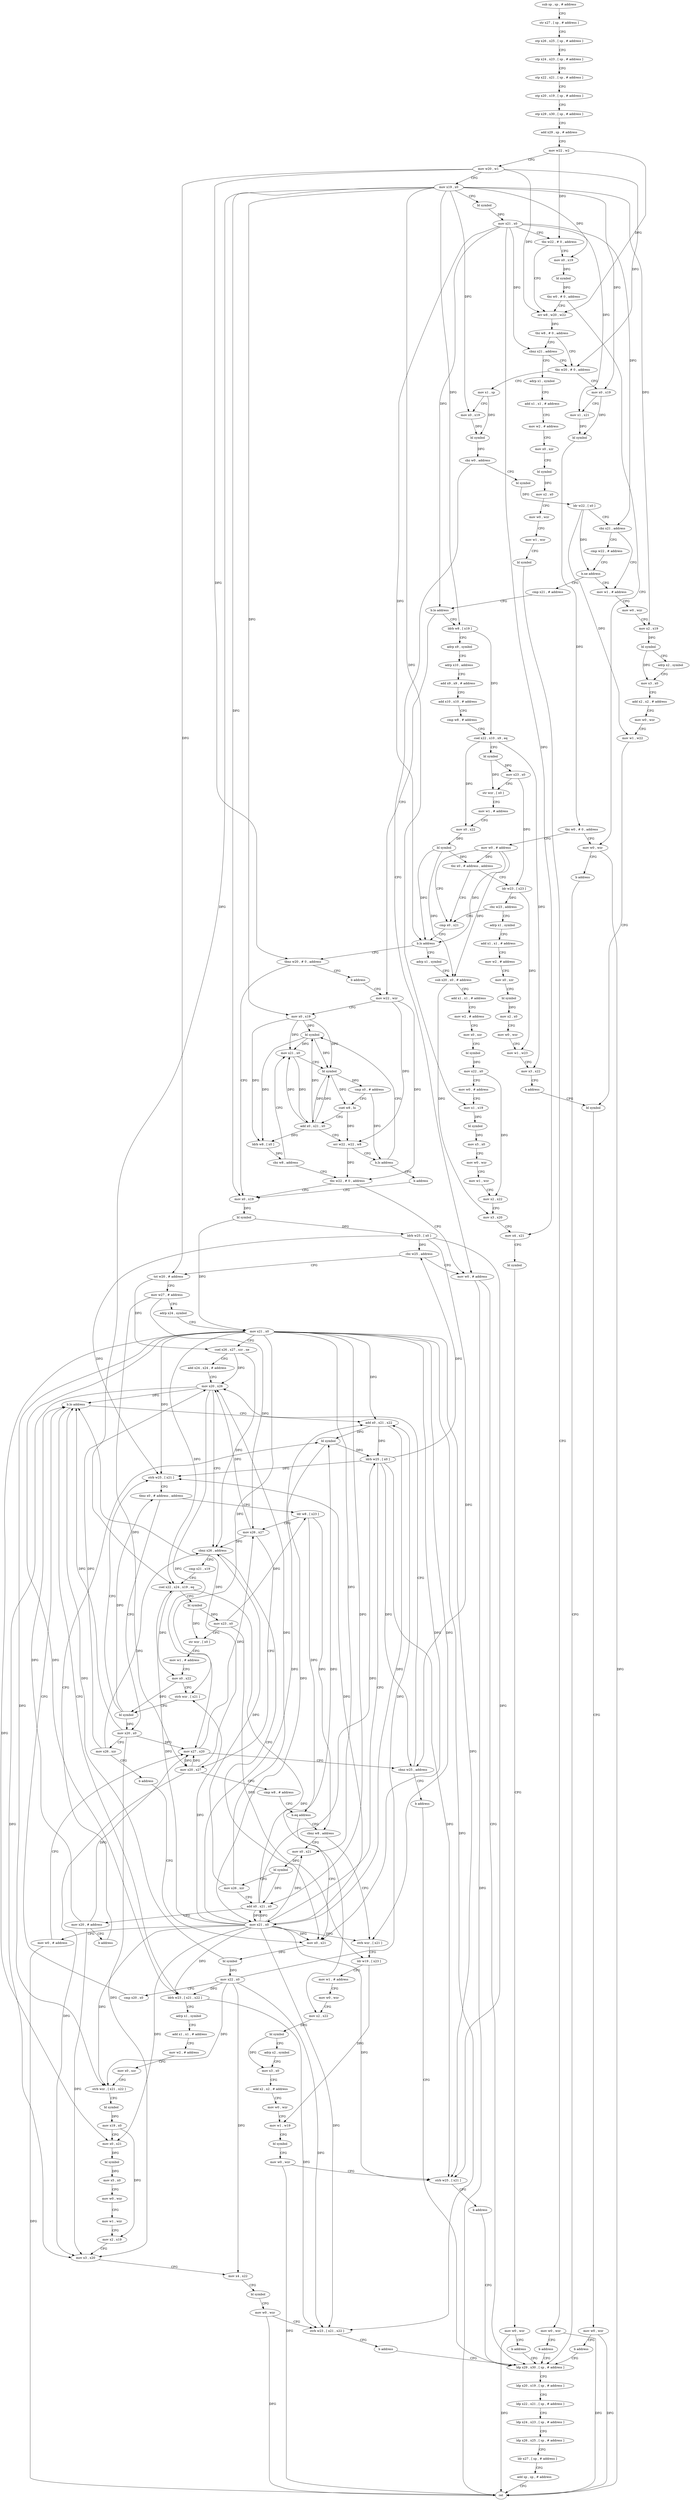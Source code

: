 digraph "func" {
"4200580" [label = "sub sp , sp , # address" ]
"4200584" [label = "str x27 , [ sp , # address ]" ]
"4200588" [label = "stp x26 , x25 , [ sp , # address ]" ]
"4200592" [label = "stp x24 , x23 , [ sp , # address ]" ]
"4200596" [label = "stp x22 , x21 , [ sp , # address ]" ]
"4200600" [label = "stp x20 , x19 , [ sp , # address ]" ]
"4200604" [label = "stp x29 , x30 , [ sp , # address ]" ]
"4200608" [label = "add x29 , sp , # address" ]
"4200612" [label = "mov w22 , w2" ]
"4200616" [label = "mov w20 , w1" ]
"4200620" [label = "mov x19 , x0" ]
"4200624" [label = "bl symbol" ]
"4200628" [label = "mov x21 , x0" ]
"4200632" [label = "tbz w22 , # 0 , address" ]
"4200648" [label = "orr w8 , w20 , w22" ]
"4200636" [label = "mov x0 , x19" ]
"4200652" [label = "tbz w8 , # 0 , address" ]
"4200704" [label = "tbz w20 , # 0 , address" ]
"4200656" [label = "cbnz x21 , address" ]
"4200640" [label = "bl symbol" ]
"4200644" [label = "tbz w0 , # 0 , address" ]
"4200744" [label = "mov w0 , wzr" ]
"4200752" [label = "mov x1 , sp" ]
"4200708" [label = "mov x0 , x19" ]
"4200660" [label = "adrp x1 , symbol" ]
"4200748" [label = "b address" ]
"4201288" [label = "ldp x29 , x30 , [ sp , # address ]" ]
"4200756" [label = "mov x0 , x19" ]
"4200760" [label = "bl symbol" ]
"4200764" [label = "cbz w0 , address" ]
"4201284" [label = "mov w0 , # address" ]
"4200768" [label = "bl symbol" ]
"4200712" [label = "mov x1 , x21" ]
"4200716" [label = "bl symbol" ]
"4200720" [label = "tbz w0 , # 0 , address" ]
"4200724" [label = "mov w0 , # address" ]
"4200664" [label = "add x1 , x1 , # address" ]
"4200668" [label = "mov w2 , # address" ]
"4200672" [label = "mov x0 , xzr" ]
"4200676" [label = "bl symbol" ]
"4200680" [label = "mov x2 , x0" ]
"4200684" [label = "mov w0 , wzr" ]
"4200688" [label = "mov w1 , wzr" ]
"4200692" [label = "bl symbol" ]
"4200696" [label = "mov w0 , wzr" ]
"4200700" [label = "b address" ]
"4201292" [label = "ldp x20 , x19 , [ sp , # address ]" ]
"4201296" [label = "ldp x22 , x21 , [ sp , # address ]" ]
"4201300" [label = "ldp x24 , x23 , [ sp , # address ]" ]
"4201304" [label = "ldp x26 , x25 , [ sp , # address ]" ]
"4201308" [label = "ldr x27 , [ sp , # address ]" ]
"4201312" [label = "add sp , sp , # address" ]
"4201316" [label = "ret" ]
"4200772" [label = "ldr w22 , [ x0 ]" ]
"4200776" [label = "cbz x21 , address" ]
"4200900" [label = "mov w1 , # address" ]
"4200780" [label = "cmp w22 , # address" ]
"4200728" [label = "cmp x0 , x21" ]
"4200904" [label = "mov w0 , wzr" ]
"4200908" [label = "mov x2 , x19" ]
"4200912" [label = "bl symbol" ]
"4200916" [label = "adrp x2 , symbol" ]
"4200920" [label = "mov x3 , x0" ]
"4200924" [label = "add x2 , x2 , # address" ]
"4200928" [label = "mov w0 , wzr" ]
"4200932" [label = "mov w1 , w22" ]
"4200936" [label = "bl symbol" ]
"4200784" [label = "b.ne address" ]
"4200788" [label = "cmp x21 , # address" ]
"4200948" [label = "adrp x1 , symbol" ]
"4200952" [label = "sub x20 , x0 , # address" ]
"4200956" [label = "add x1 , x1 , # address" ]
"4200960" [label = "mov w2 , # address" ]
"4200964" [label = "mov x0 , xzr" ]
"4200968" [label = "bl symbol" ]
"4200972" [label = "mov x22 , x0" ]
"4200976" [label = "mov w0 , # address" ]
"4200980" [label = "mov x1 , x19" ]
"4200984" [label = "bl symbol" ]
"4200988" [label = "mov x5 , x0" ]
"4200992" [label = "mov w0 , wzr" ]
"4200996" [label = "mov w1 , wzr" ]
"4201000" [label = "mov x2 , x22" ]
"4201004" [label = "mov x3 , x20" ]
"4201008" [label = "mov x4 , x21" ]
"4201012" [label = "bl symbol" ]
"4201016" [label = "mov w0 , wzr" ]
"4201020" [label = "b address" ]
"4200736" [label = "tbnz w20 , # 0 , address" ]
"4201080" [label = "mov x0 , x19" ]
"4200740" [label = "b address" ]
"4200792" [label = "b.lo address" ]
"4201024" [label = "mov w22 , wzr" ]
"4200796" [label = "ldrb w8 , [ x19 ]" ]
"4201084" [label = "bl symbol" ]
"4201088" [label = "ldrb w25 , [ x0 ]" ]
"4201092" [label = "cbz w25 , address" ]
"4201096" [label = "tst w20 , # address" ]
"4201028" [label = "mov x0 , x19" ]
"4201032" [label = "bl symbol" ]
"4200800" [label = "adrp x9 , symbol" ]
"4200804" [label = "adrp x10 , address" ]
"4200808" [label = "add x9 , x9 , # address" ]
"4200812" [label = "add x10 , x10 , # address" ]
"4200816" [label = "cmp w8 , # address" ]
"4200820" [label = "csel x22 , x10 , x9 , eq" ]
"4200824" [label = "bl symbol" ]
"4200828" [label = "mov x23 , x0" ]
"4200832" [label = "str wzr , [ x0 ]" ]
"4200836" [label = "mov w1 , # address" ]
"4200840" [label = "mov x0 , x22" ]
"4200844" [label = "bl symbol" ]
"4200848" [label = "tbz x0 , # address , address" ]
"4200852" [label = "ldr w23 , [ x23 ]" ]
"4201100" [label = "mov w27 , # address" ]
"4201104" [label = "adrp x24 , symbol" ]
"4201108" [label = "mov x21 , x0" ]
"4201112" [label = "csel x26 , x27 , xzr , ne" ]
"4201116" [label = "add x24 , x24 , # address" ]
"4201120" [label = "mov x20 , x26" ]
"4201076" [label = "tbz w22 , # 0 , address" ]
"4201044" [label = "mov x21 , x0" ]
"4201048" [label = "bl symbol" ]
"4201052" [label = "cmp x0 , # address" ]
"4201056" [label = "cset w8 , hi" ]
"4201060" [label = "add x0 , x21 , x0" ]
"4201064" [label = "orr w22 , w22 , w8" ]
"4201068" [label = "b.ls address" ]
"4201072" [label = "b address" ]
"4200732" [label = "b.ls address" ]
"4200856" [label = "cbz w23 , address" ]
"4200860" [label = "adrp x1 , symbol" ]
"4201232" [label = "mov x0 , x21" ]
"4201236" [label = "bl symbol" ]
"4201240" [label = "mov x22 , x0" ]
"4201244" [label = "cmp x20 , x0" ]
"4201248" [label = "b.lo address" ]
"4201320" [label = "ldrb w23 , [ x21 , x22 ]" ]
"4201252" [label = "add x0 , x21 , x22" ]
"4201128" [label = "cmp x21 , x19" ]
"4201132" [label = "csel x22 , x24 , x19 , eq" ]
"4201136" [label = "bl symbol" ]
"4201140" [label = "mov x23 , x0" ]
"4201144" [label = "str wzr , [ x0 ]" ]
"4201148" [label = "mov w1 , # address" ]
"4201152" [label = "mov x0 , x22" ]
"4201156" [label = "strb wzr , [ x21 ]" ]
"4201160" [label = "bl symbol" ]
"4201164" [label = "strb w25 , [ x21 ]" ]
"4201168" [label = "tbnz x0 , # address , address" ]
"4201184" [label = "ldr w8 , [ x23 ]" ]
"4201172" [label = "mov x20 , x0" ]
"4201036" [label = "ldrb w8 , [ x0 ]" ]
"4201040" [label = "cbz w8 , address" ]
"4200864" [label = "add x1 , x1 , # address" ]
"4200868" [label = "mov w2 , # address" ]
"4200872" [label = "mov x0 , xzr" ]
"4200876" [label = "bl symbol" ]
"4200880" [label = "mov x2 , x0" ]
"4200884" [label = "mov w0 , wzr" ]
"4200888" [label = "mov w1 , w23" ]
"4200892" [label = "mov x3 , x22" ]
"4200896" [label = "b address" ]
"4201324" [label = "adrp x1 , symbol" ]
"4201328" [label = "add x1 , x1 , # address" ]
"4201332" [label = "mov w2 , # address" ]
"4201336" [label = "mov x0 , xzr" ]
"4201340" [label = "strb wzr , [ x21 , x22 ]" ]
"4201344" [label = "bl symbol" ]
"4201348" [label = "mov x19 , x0" ]
"4201352" [label = "mov x0 , x21" ]
"4201356" [label = "bl symbol" ]
"4201360" [label = "mov x5 , x0" ]
"4201364" [label = "mov w0 , wzr" ]
"4201368" [label = "mov w1 , wzr" ]
"4201372" [label = "mov x2 , x19" ]
"4201376" [label = "mov x3 , x20" ]
"4201380" [label = "mov x4 , x22" ]
"4201384" [label = "bl symbol" ]
"4201388" [label = "mov w0 , wzr" ]
"4201392" [label = "strb w23 , [ x21 , x22 ]" ]
"4201396" [label = "b address" ]
"4201256" [label = "bl symbol" ]
"4201188" [label = "mov x26 , x27" ]
"4201192" [label = "mov x20 , x27" ]
"4201196" [label = "cmp w8 , # address" ]
"4201200" [label = "b.eq address" ]
"4201204" [label = "cbnz w8 , address" ]
"4201176" [label = "mov x26 , xzr" ]
"4201180" [label = "b address" ]
"4200940" [label = "mov w0 , wzr" ]
"4200944" [label = "b address" ]
"4201124" [label = "cbnz x26 , address" ]
"4201280" [label = "b address" ]
"4201400" [label = "strb wzr , [ x21 ]" ]
"4201208" [label = "mov x0 , x21" ]
"4201404" [label = "ldr w19 , [ x23 ]" ]
"4201408" [label = "mov w1 , # address" ]
"4201412" [label = "mov w0 , wzr" ]
"4201416" [label = "mov x2 , x22" ]
"4201420" [label = "bl symbol" ]
"4201424" [label = "adrp x2 , symbol" ]
"4201428" [label = "mov x3 , x0" ]
"4201432" [label = "add x2 , x2 , # address" ]
"4201436" [label = "mov w0 , wzr" ]
"4201440" [label = "mov w1 , w19" ]
"4201444" [label = "bl symbol" ]
"4201448" [label = "mov w0 , wzr" ]
"4201452" [label = "strb w25 , [ x21 ]" ]
"4201456" [label = "b address" ]
"4201212" [label = "bl symbol" ]
"4201216" [label = "mov x26 , xzr" ]
"4201220" [label = "add x0 , x21 , x0" ]
"4201224" [label = "mov x20 , # address" ]
"4201228" [label = "b address" ]
"4201260" [label = "ldrb w25 , [ x0 ]" ]
"4201264" [label = "mov x21 , x0" ]
"4201268" [label = "mov w0 , # address" ]
"4201272" [label = "mov x27 , x20" ]
"4201276" [label = "cbnz w25 , address" ]
"4200580" -> "4200584" [ label = "CFG" ]
"4200584" -> "4200588" [ label = "CFG" ]
"4200588" -> "4200592" [ label = "CFG" ]
"4200592" -> "4200596" [ label = "CFG" ]
"4200596" -> "4200600" [ label = "CFG" ]
"4200600" -> "4200604" [ label = "CFG" ]
"4200604" -> "4200608" [ label = "CFG" ]
"4200608" -> "4200612" [ label = "CFG" ]
"4200612" -> "4200616" [ label = "CFG" ]
"4200612" -> "4200632" [ label = "DFG" ]
"4200612" -> "4200648" [ label = "DFG" ]
"4200616" -> "4200620" [ label = "CFG" ]
"4200616" -> "4200648" [ label = "DFG" ]
"4200616" -> "4200704" [ label = "DFG" ]
"4200616" -> "4200736" [ label = "DFG" ]
"4200616" -> "4201096" [ label = "DFG" ]
"4200620" -> "4200624" [ label = "CFG" ]
"4200620" -> "4200636" [ label = "DFG" ]
"4200620" -> "4200756" [ label = "DFG" ]
"4200620" -> "4200708" [ label = "DFG" ]
"4200620" -> "4200908" [ label = "DFG" ]
"4200620" -> "4200980" [ label = "DFG" ]
"4200620" -> "4201028" [ label = "DFG" ]
"4200620" -> "4200796" [ label = "DFG" ]
"4200620" -> "4201080" [ label = "DFG" ]
"4200620" -> "4201132" [ label = "DFG" ]
"4200624" -> "4200628" [ label = "DFG" ]
"4200628" -> "4200632" [ label = "CFG" ]
"4200628" -> "4200656" [ label = "DFG" ]
"4200628" -> "4200712" [ label = "DFG" ]
"4200628" -> "4200776" [ label = "DFG" ]
"4200628" -> "4200732" [ label = "DFG" ]
"4200628" -> "4200792" [ label = "DFG" ]
"4200628" -> "4201008" [ label = "DFG" ]
"4200632" -> "4200648" [ label = "CFG" ]
"4200632" -> "4200636" [ label = "CFG" ]
"4200648" -> "4200652" [ label = "DFG" ]
"4200636" -> "4200640" [ label = "DFG" ]
"4200652" -> "4200704" [ label = "CFG" ]
"4200652" -> "4200656" [ label = "CFG" ]
"4200704" -> "4200752" [ label = "CFG" ]
"4200704" -> "4200708" [ label = "CFG" ]
"4200656" -> "4200704" [ label = "CFG" ]
"4200656" -> "4200660" [ label = "CFG" ]
"4200640" -> "4200644" [ label = "DFG" ]
"4200644" -> "4200744" [ label = "CFG" ]
"4200644" -> "4200648" [ label = "CFG" ]
"4200744" -> "4200748" [ label = "CFG" ]
"4200744" -> "4201316" [ label = "DFG" ]
"4200752" -> "4200756" [ label = "CFG" ]
"4200752" -> "4200760" [ label = "DFG" ]
"4200708" -> "4200712" [ label = "CFG" ]
"4200708" -> "4200716" [ label = "DFG" ]
"4200660" -> "4200664" [ label = "CFG" ]
"4200748" -> "4201288" [ label = "CFG" ]
"4201288" -> "4201292" [ label = "CFG" ]
"4200756" -> "4200760" [ label = "DFG" ]
"4200760" -> "4200764" [ label = "DFG" ]
"4200764" -> "4201284" [ label = "CFG" ]
"4200764" -> "4200768" [ label = "CFG" ]
"4201284" -> "4201288" [ label = "CFG" ]
"4201284" -> "4201316" [ label = "DFG" ]
"4200768" -> "4200772" [ label = "DFG" ]
"4200712" -> "4200716" [ label = "DFG" ]
"4200716" -> "4200720" [ label = "DFG" ]
"4200720" -> "4200744" [ label = "CFG" ]
"4200720" -> "4200724" [ label = "CFG" ]
"4200724" -> "4200728" [ label = "CFG" ]
"4200724" -> "4200732" [ label = "DFG" ]
"4200724" -> "4200952" [ label = "DFG" ]
"4200724" -> "4200848" [ label = "DFG" ]
"4200664" -> "4200668" [ label = "CFG" ]
"4200668" -> "4200672" [ label = "CFG" ]
"4200672" -> "4200676" [ label = "CFG" ]
"4200676" -> "4200680" [ label = "DFG" ]
"4200680" -> "4200684" [ label = "CFG" ]
"4200684" -> "4200688" [ label = "CFG" ]
"4200688" -> "4200692" [ label = "CFG" ]
"4200692" -> "4200696" [ label = "CFG" ]
"4200696" -> "4200700" [ label = "CFG" ]
"4200696" -> "4201316" [ label = "DFG" ]
"4200700" -> "4201288" [ label = "CFG" ]
"4201292" -> "4201296" [ label = "CFG" ]
"4201296" -> "4201300" [ label = "CFG" ]
"4201300" -> "4201304" [ label = "CFG" ]
"4201304" -> "4201308" [ label = "CFG" ]
"4201308" -> "4201312" [ label = "CFG" ]
"4201312" -> "4201316" [ label = "CFG" ]
"4200772" -> "4200776" [ label = "CFG" ]
"4200772" -> "4200932" [ label = "DFG" ]
"4200772" -> "4200784" [ label = "DFG" ]
"4200776" -> "4200900" [ label = "CFG" ]
"4200776" -> "4200780" [ label = "CFG" ]
"4200900" -> "4200904" [ label = "CFG" ]
"4200780" -> "4200784" [ label = "CFG" ]
"4200728" -> "4200732" [ label = "CFG" ]
"4200904" -> "4200908" [ label = "CFG" ]
"4200908" -> "4200912" [ label = "DFG" ]
"4200912" -> "4200916" [ label = "CFG" ]
"4200912" -> "4200920" [ label = "DFG" ]
"4200916" -> "4200920" [ label = "CFG" ]
"4200920" -> "4200924" [ label = "CFG" ]
"4200924" -> "4200928" [ label = "CFG" ]
"4200928" -> "4200932" [ label = "CFG" ]
"4200932" -> "4200936" [ label = "CFG" ]
"4200936" -> "4200940" [ label = "CFG" ]
"4200784" -> "4200900" [ label = "CFG" ]
"4200784" -> "4200788" [ label = "CFG" ]
"4200788" -> "4200792" [ label = "CFG" ]
"4200948" -> "4200952" [ label = "CFG" ]
"4200952" -> "4200956" [ label = "CFG" ]
"4200952" -> "4201004" [ label = "DFG" ]
"4200956" -> "4200960" [ label = "CFG" ]
"4200960" -> "4200964" [ label = "CFG" ]
"4200964" -> "4200968" [ label = "CFG" ]
"4200968" -> "4200972" [ label = "DFG" ]
"4200972" -> "4200976" [ label = "CFG" ]
"4200972" -> "4201000" [ label = "DFG" ]
"4200976" -> "4200980" [ label = "CFG" ]
"4200980" -> "4200984" [ label = "DFG" ]
"4200984" -> "4200988" [ label = "DFG" ]
"4200988" -> "4200992" [ label = "CFG" ]
"4200992" -> "4200996" [ label = "CFG" ]
"4200996" -> "4201000" [ label = "CFG" ]
"4201000" -> "4201004" [ label = "CFG" ]
"4201004" -> "4201008" [ label = "CFG" ]
"4201008" -> "4201012" [ label = "CFG" ]
"4201012" -> "4201016" [ label = "CFG" ]
"4201016" -> "4201020" [ label = "CFG" ]
"4201016" -> "4201316" [ label = "DFG" ]
"4201020" -> "4201288" [ label = "CFG" ]
"4200736" -> "4201080" [ label = "CFG" ]
"4200736" -> "4200740" [ label = "CFG" ]
"4201080" -> "4201084" [ label = "DFG" ]
"4200740" -> "4201024" [ label = "CFG" ]
"4200792" -> "4201024" [ label = "CFG" ]
"4200792" -> "4200796" [ label = "CFG" ]
"4201024" -> "4201028" [ label = "CFG" ]
"4201024" -> "4201076" [ label = "DFG" ]
"4201024" -> "4201064" [ label = "DFG" ]
"4200796" -> "4200800" [ label = "CFG" ]
"4200796" -> "4200820" [ label = "DFG" ]
"4201084" -> "4201088" [ label = "DFG" ]
"4201084" -> "4201108" [ label = "DFG" ]
"4201088" -> "4201092" [ label = "DFG" ]
"4201088" -> "4201276" [ label = "DFG" ]
"4201088" -> "4201164" [ label = "DFG" ]
"4201088" -> "4201452" [ label = "DFG" ]
"4201092" -> "4201284" [ label = "CFG" ]
"4201092" -> "4201096" [ label = "CFG" ]
"4201096" -> "4201100" [ label = "CFG" ]
"4201096" -> "4201112" [ label = "DFG" ]
"4201028" -> "4201032" [ label = "DFG" ]
"4201028" -> "4201036" [ label = "DFG" ]
"4201028" -> "4201044" [ label = "DFG" ]
"4201028" -> "4201048" [ label = "DFG" ]
"4201032" -> "4201036" [ label = "DFG" ]
"4201032" -> "4201044" [ label = "DFG" ]
"4201032" -> "4201048" [ label = "DFG" ]
"4200800" -> "4200804" [ label = "CFG" ]
"4200804" -> "4200808" [ label = "CFG" ]
"4200808" -> "4200812" [ label = "CFG" ]
"4200812" -> "4200816" [ label = "CFG" ]
"4200816" -> "4200820" [ label = "CFG" ]
"4200820" -> "4200824" [ label = "CFG" ]
"4200820" -> "4200840" [ label = "DFG" ]
"4200820" -> "4200892" [ label = "DFG" ]
"4200824" -> "4200828" [ label = "DFG" ]
"4200824" -> "4200832" [ label = "DFG" ]
"4200828" -> "4200832" [ label = "CFG" ]
"4200828" -> "4200852" [ label = "DFG" ]
"4200832" -> "4200836" [ label = "CFG" ]
"4200836" -> "4200840" [ label = "CFG" ]
"4200840" -> "4200844" [ label = "DFG" ]
"4200844" -> "4200848" [ label = "DFG" ]
"4200844" -> "4200952" [ label = "DFG" ]
"4200844" -> "4200732" [ label = "DFG" ]
"4200848" -> "4200728" [ label = "CFG" ]
"4200848" -> "4200852" [ label = "CFG" ]
"4200852" -> "4200856" [ label = "DFG" ]
"4200852" -> "4200888" [ label = "DFG" ]
"4201100" -> "4201104" [ label = "CFG" ]
"4201100" -> "4201188" [ label = "DFG" ]
"4201100" -> "4201192" [ label = "DFG" ]
"4201104" -> "4201108" [ label = "CFG" ]
"4201108" -> "4201112" [ label = "CFG" ]
"4201108" -> "4201232" [ label = "DFG" ]
"4201108" -> "4201132" [ label = "DFG" ]
"4201108" -> "4201320" [ label = "DFG" ]
"4201108" -> "4201340" [ label = "DFG" ]
"4201108" -> "4201352" [ label = "DFG" ]
"4201108" -> "4201392" [ label = "DFG" ]
"4201108" -> "4201252" [ label = "DFG" ]
"4201108" -> "4201156" [ label = "DFG" ]
"4201108" -> "4201164" [ label = "DFG" ]
"4201108" -> "4201400" [ label = "DFG" ]
"4201108" -> "4201452" [ label = "DFG" ]
"4201108" -> "4201208" [ label = "DFG" ]
"4201108" -> "4201220" [ label = "DFG" ]
"4201112" -> "4201116" [ label = "CFG" ]
"4201112" -> "4201120" [ label = "DFG" ]
"4201112" -> "4201124" [ label = "DFG" ]
"4201116" -> "4201120" [ label = "CFG" ]
"4201120" -> "4201124" [ label = "CFG" ]
"4201120" -> "4201248" [ label = "DFG" ]
"4201120" -> "4201376" [ label = "DFG" ]
"4201120" -> "4201272" [ label = "DFG" ]
"4201076" -> "4201284" [ label = "CFG" ]
"4201076" -> "4201080" [ label = "CFG" ]
"4201044" -> "4201048" [ label = "CFG" ]
"4201044" -> "4201060" [ label = "DFG" ]
"4201048" -> "4201052" [ label = "DFG" ]
"4201048" -> "4201056" [ label = "DFG" ]
"4201048" -> "4201060" [ label = "DFG" ]
"4201052" -> "4201056" [ label = "CFG" ]
"4201052" -> "4201068" [ label = "DFG" ]
"4201056" -> "4201060" [ label = "CFG" ]
"4201056" -> "4201064" [ label = "DFG" ]
"4201060" -> "4201064" [ label = "CFG" ]
"4201060" -> "4201032" [ label = "DFG" ]
"4201060" -> "4201036" [ label = "DFG" ]
"4201060" -> "4201044" [ label = "DFG" ]
"4201060" -> "4201048" [ label = "DFG" ]
"4201064" -> "4201068" [ label = "CFG" ]
"4201064" -> "4201076" [ label = "DFG" ]
"4201068" -> "4201032" [ label = "CFG" ]
"4201068" -> "4201072" [ label = "CFG" ]
"4201072" -> "4201080" [ label = "CFG" ]
"4200732" -> "4200948" [ label = "CFG" ]
"4200732" -> "4200736" [ label = "CFG" ]
"4200856" -> "4200728" [ label = "CFG" ]
"4200856" -> "4200860" [ label = "CFG" ]
"4200860" -> "4200864" [ label = "CFG" ]
"4201232" -> "4201236" [ label = "DFG" ]
"4201236" -> "4201240" [ label = "DFG" ]
"4201236" -> "4201248" [ label = "DFG" ]
"4201240" -> "4201244" [ label = "CFG" ]
"4201240" -> "4201320" [ label = "DFG" ]
"4201240" -> "4201340" [ label = "DFG" ]
"4201240" -> "4201380" [ label = "DFG" ]
"4201240" -> "4201392" [ label = "DFG" ]
"4201240" -> "4201252" [ label = "DFG" ]
"4201244" -> "4201248" [ label = "CFG" ]
"4201248" -> "4201320" [ label = "CFG" ]
"4201248" -> "4201252" [ label = "CFG" ]
"4201320" -> "4201324" [ label = "CFG" ]
"4201320" -> "4201392" [ label = "DFG" ]
"4201252" -> "4201256" [ label = "DFG" ]
"4201252" -> "4201260" [ label = "DFG" ]
"4201252" -> "4201264" [ label = "DFG" ]
"4201128" -> "4201132" [ label = "CFG" ]
"4201132" -> "4201136" [ label = "CFG" ]
"4201132" -> "4201152" [ label = "DFG" ]
"4201132" -> "4201416" [ label = "DFG" ]
"4201136" -> "4201140" [ label = "DFG" ]
"4201136" -> "4201144" [ label = "DFG" ]
"4201140" -> "4201144" [ label = "CFG" ]
"4201140" -> "4201184" [ label = "DFG" ]
"4201140" -> "4201404" [ label = "DFG" ]
"4201144" -> "4201148" [ label = "CFG" ]
"4201148" -> "4201152" [ label = "CFG" ]
"4201152" -> "4201156" [ label = "CFG" ]
"4201152" -> "4201160" [ label = "DFG" ]
"4201156" -> "4201160" [ label = "CFG" ]
"4201160" -> "4201164" [ label = "CFG" ]
"4201160" -> "4201168" [ label = "DFG" ]
"4201160" -> "4201172" [ label = "DFG" ]
"4201164" -> "4201168" [ label = "CFG" ]
"4201168" -> "4201184" [ label = "CFG" ]
"4201168" -> "4201172" [ label = "CFG" ]
"4201184" -> "4201188" [ label = "CFG" ]
"4201184" -> "4201200" [ label = "DFG" ]
"4201184" -> "4201204" [ label = "DFG" ]
"4201172" -> "4201176" [ label = "CFG" ]
"4201172" -> "4201376" [ label = "DFG" ]
"4201172" -> "4201272" [ label = "DFG" ]
"4201172" -> "4201248" [ label = "DFG" ]
"4201036" -> "4201040" [ label = "DFG" ]
"4201040" -> "4201076" [ label = "CFG" ]
"4201040" -> "4201044" [ label = "CFG" ]
"4200864" -> "4200868" [ label = "CFG" ]
"4200868" -> "4200872" [ label = "CFG" ]
"4200872" -> "4200876" [ label = "CFG" ]
"4200876" -> "4200880" [ label = "DFG" ]
"4200880" -> "4200884" [ label = "CFG" ]
"4200884" -> "4200888" [ label = "CFG" ]
"4200888" -> "4200892" [ label = "CFG" ]
"4200892" -> "4200896" [ label = "CFG" ]
"4200896" -> "4200936" [ label = "CFG" ]
"4201324" -> "4201328" [ label = "CFG" ]
"4201328" -> "4201332" [ label = "CFG" ]
"4201332" -> "4201336" [ label = "CFG" ]
"4201336" -> "4201340" [ label = "CFG" ]
"4201340" -> "4201344" [ label = "CFG" ]
"4201344" -> "4201348" [ label = "DFG" ]
"4201348" -> "4201352" [ label = "CFG" ]
"4201348" -> "4201372" [ label = "DFG" ]
"4201352" -> "4201356" [ label = "DFG" ]
"4201356" -> "4201360" [ label = "DFG" ]
"4201360" -> "4201364" [ label = "CFG" ]
"4201364" -> "4201368" [ label = "CFG" ]
"4201368" -> "4201372" [ label = "CFG" ]
"4201372" -> "4201376" [ label = "CFG" ]
"4201376" -> "4201380" [ label = "CFG" ]
"4201380" -> "4201384" [ label = "CFG" ]
"4201384" -> "4201388" [ label = "CFG" ]
"4201388" -> "4201392" [ label = "CFG" ]
"4201388" -> "4201316" [ label = "DFG" ]
"4201392" -> "4201396" [ label = "CFG" ]
"4201396" -> "4201288" [ label = "CFG" ]
"4201256" -> "4201260" [ label = "DFG" ]
"4201256" -> "4201264" [ label = "DFG" ]
"4201188" -> "4201192" [ label = "CFG" ]
"4201188" -> "4201120" [ label = "DFG" ]
"4201188" -> "4201124" [ label = "DFG" ]
"4201192" -> "4201196" [ label = "CFG" ]
"4201192" -> "4201376" [ label = "DFG" ]
"4201192" -> "4201272" [ label = "DFG" ]
"4201192" -> "4201248" [ label = "DFG" ]
"4201196" -> "4201200" [ label = "CFG" ]
"4201200" -> "4201232" [ label = "CFG" ]
"4201200" -> "4201204" [ label = "CFG" ]
"4201204" -> "4201400" [ label = "CFG" ]
"4201204" -> "4201208" [ label = "CFG" ]
"4201176" -> "4201180" [ label = "CFG" ]
"4201176" -> "4201120" [ label = "DFG" ]
"4201176" -> "4201124" [ label = "DFG" ]
"4201180" -> "4201232" [ label = "CFG" ]
"4200940" -> "4200944" [ label = "CFG" ]
"4200940" -> "4201316" [ label = "DFG" ]
"4200944" -> "4201288" [ label = "CFG" ]
"4201124" -> "4201232" [ label = "CFG" ]
"4201124" -> "4201128" [ label = "CFG" ]
"4201280" -> "4201288" [ label = "CFG" ]
"4201400" -> "4201404" [ label = "CFG" ]
"4201208" -> "4201212" [ label = "DFG" ]
"4201404" -> "4201408" [ label = "CFG" ]
"4201404" -> "4201440" [ label = "DFG" ]
"4201408" -> "4201412" [ label = "CFG" ]
"4201412" -> "4201416" [ label = "CFG" ]
"4201416" -> "4201420" [ label = "DFG" ]
"4201420" -> "4201424" [ label = "CFG" ]
"4201420" -> "4201428" [ label = "DFG" ]
"4201424" -> "4201428" [ label = "CFG" ]
"4201428" -> "4201432" [ label = "CFG" ]
"4201432" -> "4201436" [ label = "CFG" ]
"4201436" -> "4201440" [ label = "CFG" ]
"4201440" -> "4201444" [ label = "CFG" ]
"4201444" -> "4201448" [ label = "CFG" ]
"4201448" -> "4201452" [ label = "CFG" ]
"4201448" -> "4201316" [ label = "DFG" ]
"4201452" -> "4201456" [ label = "CFG" ]
"4201456" -> "4201288" [ label = "CFG" ]
"4201212" -> "4201216" [ label = "CFG" ]
"4201212" -> "4201220" [ label = "DFG" ]
"4201216" -> "4201220" [ label = "CFG" ]
"4201216" -> "4201120" [ label = "DFG" ]
"4201216" -> "4201124" [ label = "DFG" ]
"4201220" -> "4201224" [ label = "CFG" ]
"4201220" -> "4201256" [ label = "DFG" ]
"4201220" -> "4201260" [ label = "DFG" ]
"4201220" -> "4201264" [ label = "DFG" ]
"4201224" -> "4201228" [ label = "CFG" ]
"4201224" -> "4201376" [ label = "DFG" ]
"4201224" -> "4201272" [ label = "DFG" ]
"4201224" -> "4201248" [ label = "DFG" ]
"4201228" -> "4201256" [ label = "CFG" ]
"4201260" -> "4201264" [ label = "CFG" ]
"4201260" -> "4201092" [ label = "DFG" ]
"4201260" -> "4201276" [ label = "DFG" ]
"4201260" -> "4201164" [ label = "DFG" ]
"4201260" -> "4201452" [ label = "DFG" ]
"4201264" -> "4201268" [ label = "CFG" ]
"4201264" -> "4201232" [ label = "DFG" ]
"4201264" -> "4201352" [ label = "DFG" ]
"4201264" -> "4201132" [ label = "DFG" ]
"4201264" -> "4201320" [ label = "DFG" ]
"4201264" -> "4201340" [ label = "DFG" ]
"4201264" -> "4201392" [ label = "DFG" ]
"4201264" -> "4201252" [ label = "DFG" ]
"4201264" -> "4201156" [ label = "DFG" ]
"4201264" -> "4201164" [ label = "DFG" ]
"4201264" -> "4201400" [ label = "DFG" ]
"4201264" -> "4201452" [ label = "DFG" ]
"4201264" -> "4201208" [ label = "DFG" ]
"4201264" -> "4201220" [ label = "DFG" ]
"4201268" -> "4201272" [ label = "CFG" ]
"4201268" -> "4201316" [ label = "DFG" ]
"4201272" -> "4201276" [ label = "CFG" ]
"4201272" -> "4201188" [ label = "DFG" ]
"4201272" -> "4201192" [ label = "DFG" ]
"4201276" -> "4201120" [ label = "CFG" ]
"4201276" -> "4201280" [ label = "CFG" ]
}
